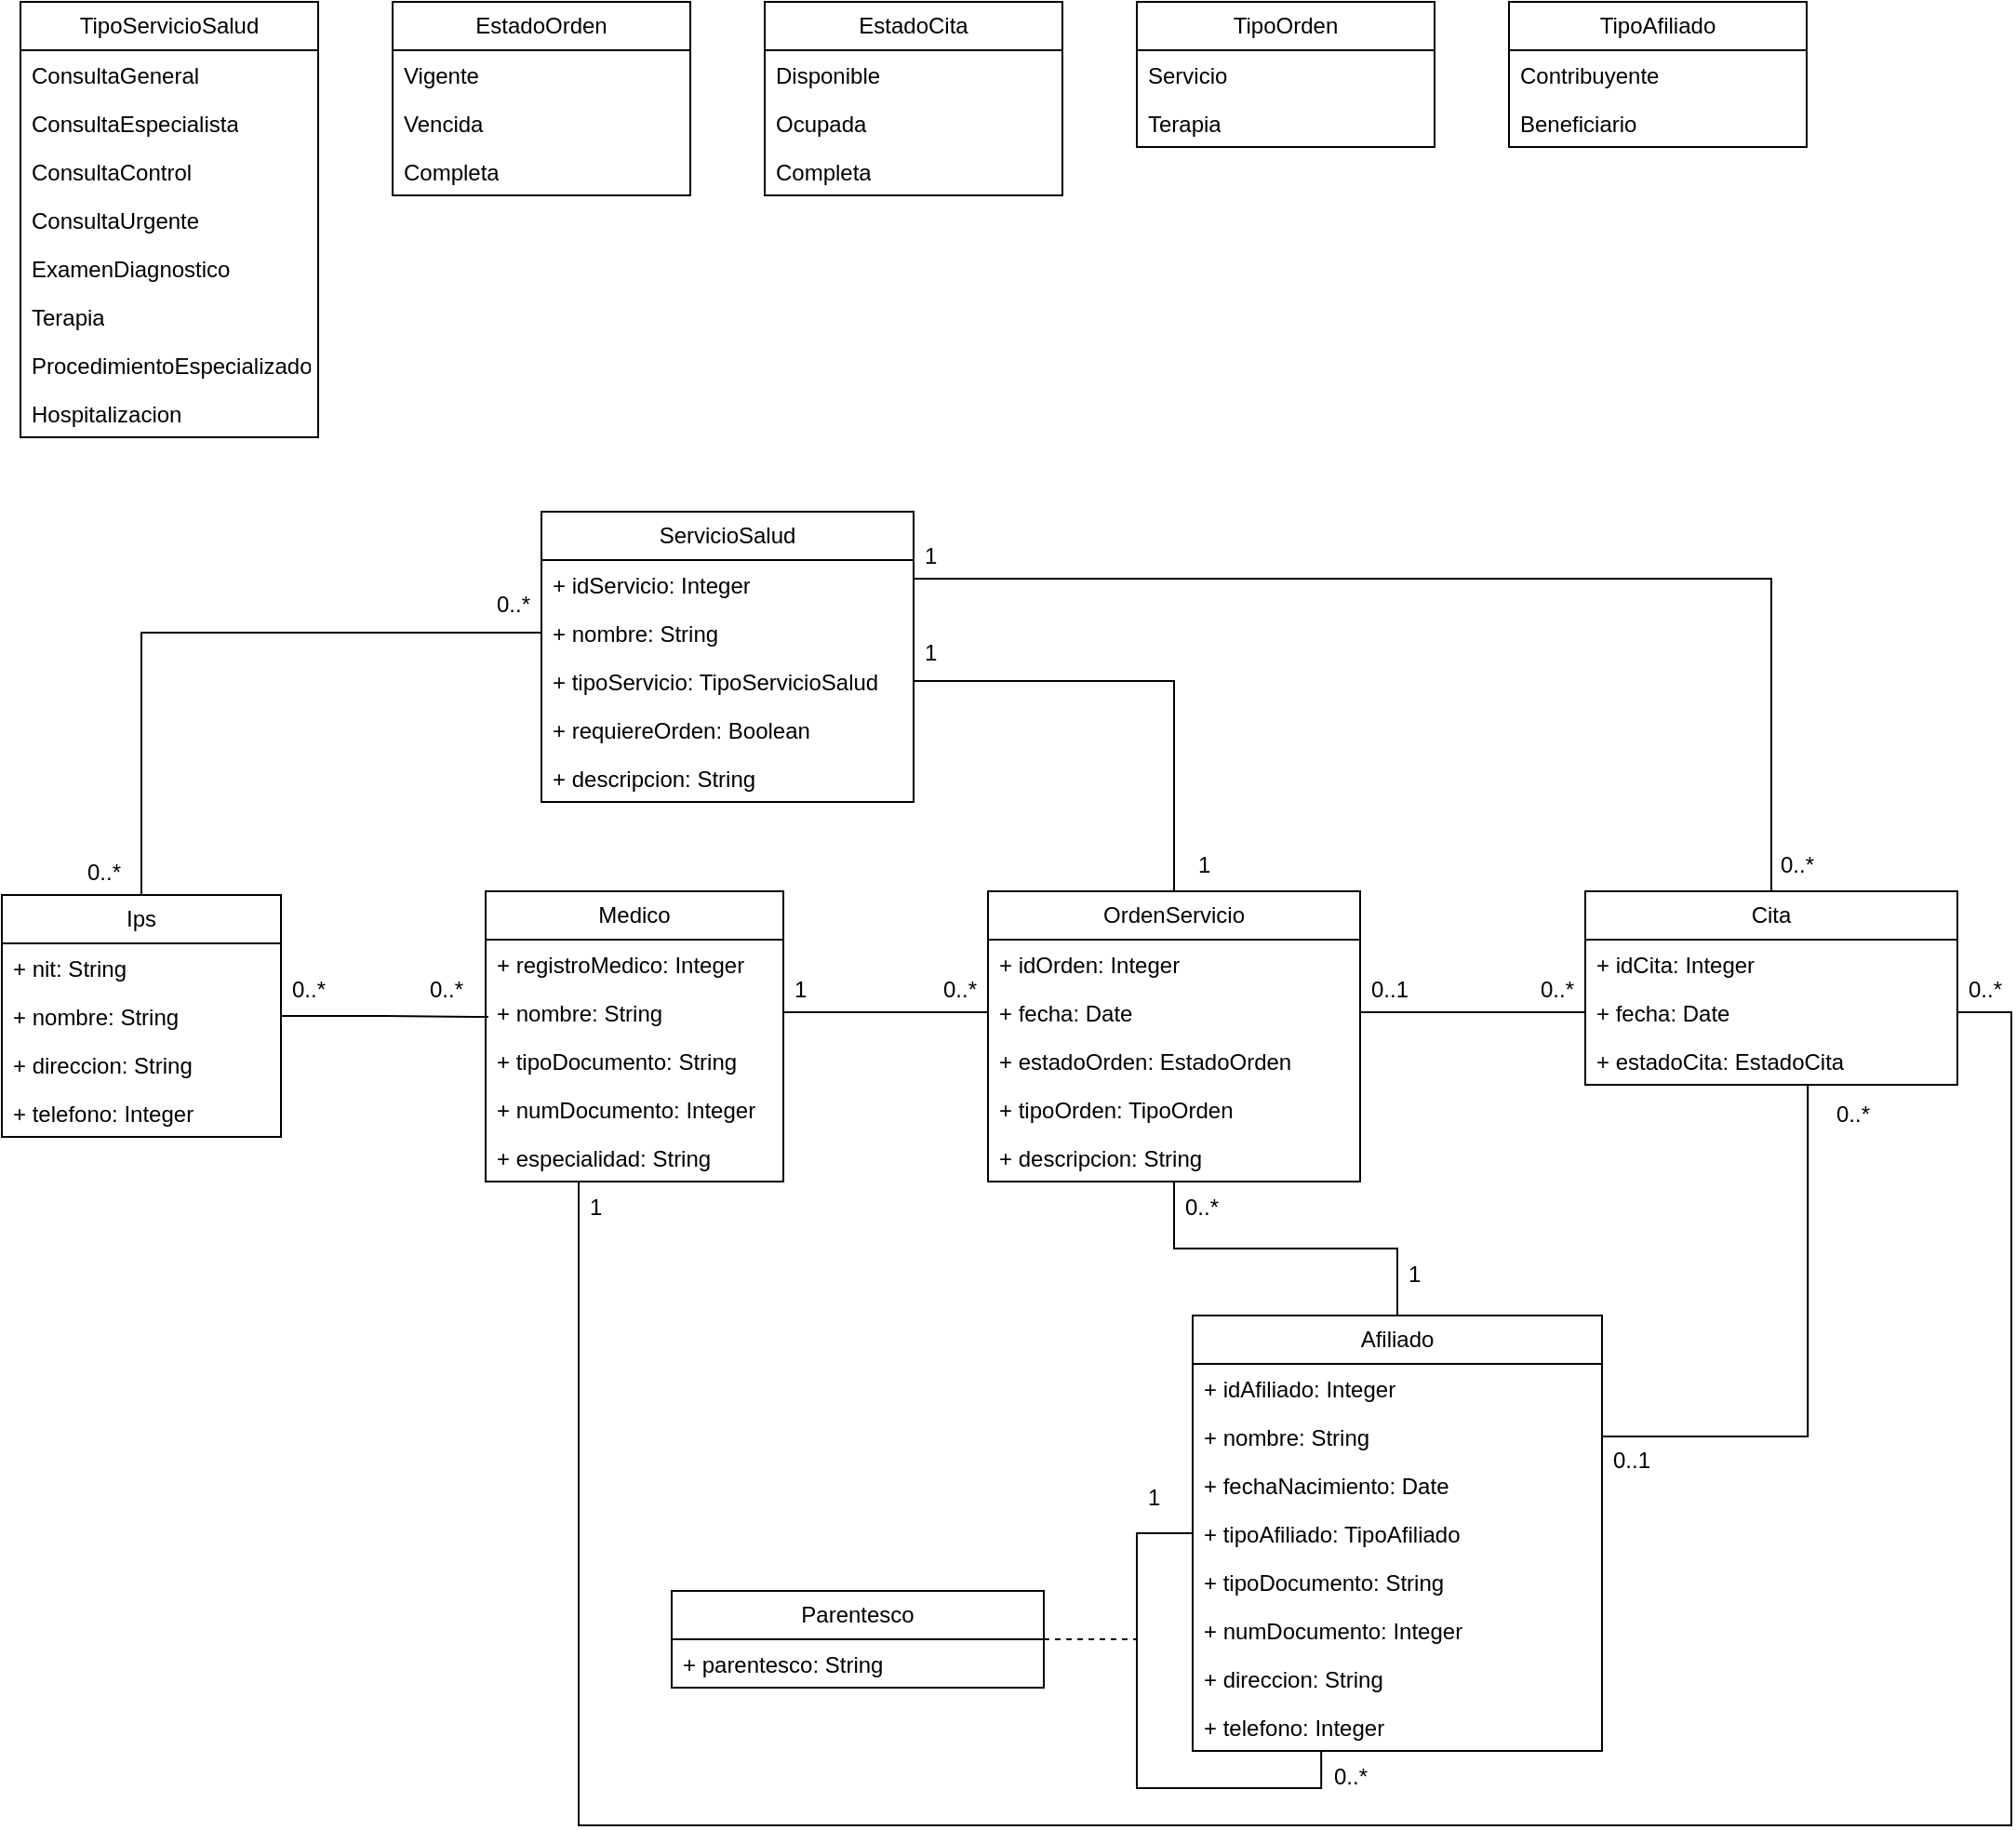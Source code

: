 <mxfile version="26.0.16">
  <diagram id="C5RBs43oDa-KdzZeNtuy" name="Page-1">
    <mxGraphModel dx="2072" dy="2381" grid="1" gridSize="10" guides="1" tooltips="1" connect="1" arrows="1" fold="1" page="1" pageScale="1" pageWidth="827" pageHeight="1169" math="0" shadow="0">
      <root>
        <mxCell id="WIyWlLk6GJQsqaUBKTNV-0" />
        <mxCell id="WIyWlLk6GJQsqaUBKTNV-1" parent="WIyWlLk6GJQsqaUBKTNV-0" />
        <mxCell id="uqADJSDlRD_NchxRe5w8-52" style="edgeStyle=orthogonalEdgeStyle;rounded=0;orthogonalLoop=1;jettySize=auto;html=1;entryX=0;entryY=0.5;entryDx=0;entryDy=0;endArrow=none;startFill=0;" parent="WIyWlLk6GJQsqaUBKTNV-1" source="uqADJSDlRD_NchxRe5w8-0" target="uqADJSDlRD_NchxRe5w8-23" edge="1">
          <mxGeometry relative="1" as="geometry">
            <mxPoint x="400" y="-60" as="targetPoint" />
          </mxGeometry>
        </mxCell>
        <mxCell id="uqADJSDlRD_NchxRe5w8-0" value="Ips" style="swimlane;fontStyle=0;childLayout=stackLayout;horizontal=1;startSize=26;fillColor=none;horizontalStack=0;resizeParent=1;resizeParentMax=0;resizeLast=0;collapsible=1;marginBottom=0;whiteSpace=wrap;html=1;" parent="WIyWlLk6GJQsqaUBKTNV-1" vertex="1">
          <mxGeometry x="190" y="50" width="150" height="130" as="geometry" />
        </mxCell>
        <mxCell id="uqADJSDlRD_NchxRe5w8-4" value="+ nit: String" style="text;strokeColor=none;fillColor=none;align=left;verticalAlign=top;spacingLeft=4;spacingRight=4;overflow=hidden;rotatable=0;points=[[0,0.5],[1,0.5]];portConstraint=eastwest;whiteSpace=wrap;html=1;" parent="uqADJSDlRD_NchxRe5w8-0" vertex="1">
          <mxGeometry y="26" width="150" height="26" as="geometry" />
        </mxCell>
        <mxCell id="uqADJSDlRD_NchxRe5w8-5" value="+ nombre: String" style="text;strokeColor=none;fillColor=none;align=left;verticalAlign=top;spacingLeft=4;spacingRight=4;overflow=hidden;rotatable=0;points=[[0,0.5],[1,0.5]];portConstraint=eastwest;whiteSpace=wrap;html=1;" parent="uqADJSDlRD_NchxRe5w8-0" vertex="1">
          <mxGeometry y="52" width="150" height="26" as="geometry" />
        </mxCell>
        <mxCell id="uqADJSDlRD_NchxRe5w8-6" value="+ direccion: String" style="text;strokeColor=none;fillColor=none;align=left;verticalAlign=top;spacingLeft=4;spacingRight=4;overflow=hidden;rotatable=0;points=[[0,0.5],[1,0.5]];portConstraint=eastwest;whiteSpace=wrap;html=1;" parent="uqADJSDlRD_NchxRe5w8-0" vertex="1">
          <mxGeometry y="78" width="150" height="26" as="geometry" />
        </mxCell>
        <mxCell id="uqADJSDlRD_NchxRe5w8-7" value="+ telefono: Integer" style="text;strokeColor=none;fillColor=none;align=left;verticalAlign=top;spacingLeft=4;spacingRight=4;overflow=hidden;rotatable=0;points=[[0,0.5],[1,0.5]];portConstraint=eastwest;whiteSpace=wrap;html=1;" parent="uqADJSDlRD_NchxRe5w8-0" vertex="1">
          <mxGeometry y="104" width="150" height="26" as="geometry" />
        </mxCell>
        <mxCell id="uqADJSDlRD_NchxRe5w8-61" style="edgeStyle=orthogonalEdgeStyle;rounded=0;orthogonalLoop=1;jettySize=auto;html=1;entryX=1;entryY=0.5;entryDx=0;entryDy=0;endArrow=none;startFill=0;" parent="WIyWlLk6GJQsqaUBKTNV-1" source="uqADJSDlRD_NchxRe5w8-8" target="uqADJSDlRD_NchxRe5w8-28" edge="1">
          <mxGeometry relative="1" as="geometry">
            <Array as="points">
              <mxPoint x="500" y="550" />
              <mxPoint x="1270" y="550" />
              <mxPoint x="1270" y="113" />
            </Array>
          </mxGeometry>
        </mxCell>
        <mxCell id="uqADJSDlRD_NchxRe5w8-8" value="Medico" style="swimlane;fontStyle=0;childLayout=stackLayout;horizontal=1;startSize=26;fillColor=none;horizontalStack=0;resizeParent=1;resizeParentMax=0;resizeLast=0;collapsible=1;marginBottom=0;whiteSpace=wrap;html=1;" parent="WIyWlLk6GJQsqaUBKTNV-1" vertex="1">
          <mxGeometry x="450" y="48" width="160" height="156" as="geometry" />
        </mxCell>
        <mxCell id="uqADJSDlRD_NchxRe5w8-9" value="+ registroMedico: Integer" style="text;strokeColor=none;fillColor=none;align=left;verticalAlign=top;spacingLeft=4;spacingRight=4;overflow=hidden;rotatable=0;points=[[0,0.5],[1,0.5]];portConstraint=eastwest;whiteSpace=wrap;html=1;" parent="uqADJSDlRD_NchxRe5w8-8" vertex="1">
          <mxGeometry y="26" width="160" height="26" as="geometry" />
        </mxCell>
        <mxCell id="uqADJSDlRD_NchxRe5w8-10" value="+ nombre: String" style="text;strokeColor=none;fillColor=none;align=left;verticalAlign=top;spacingLeft=4;spacingRight=4;overflow=hidden;rotatable=0;points=[[0,0.5],[1,0.5]];portConstraint=eastwest;whiteSpace=wrap;html=1;" parent="uqADJSDlRD_NchxRe5w8-8" vertex="1">
          <mxGeometry y="52" width="160" height="26" as="geometry" />
        </mxCell>
        <mxCell id="uqADJSDlRD_NchxRe5w8-11" value="+ tipoDocumento: String" style="text;strokeColor=none;fillColor=none;align=left;verticalAlign=top;spacingLeft=4;spacingRight=4;overflow=hidden;rotatable=0;points=[[0,0.5],[1,0.5]];portConstraint=eastwest;whiteSpace=wrap;html=1;" parent="uqADJSDlRD_NchxRe5w8-8" vertex="1">
          <mxGeometry y="78" width="160" height="26" as="geometry" />
        </mxCell>
        <mxCell id="uqADJSDlRD_NchxRe5w8-12" value="+ numDocumento: Integer" style="text;strokeColor=none;fillColor=none;align=left;verticalAlign=top;spacingLeft=4;spacingRight=4;overflow=hidden;rotatable=0;points=[[0,0.5],[1,0.5]];portConstraint=eastwest;whiteSpace=wrap;html=1;" parent="uqADJSDlRD_NchxRe5w8-8" vertex="1">
          <mxGeometry y="104" width="160" height="26" as="geometry" />
        </mxCell>
        <mxCell id="uqADJSDlRD_NchxRe5w8-13" value="+ especialidad: String" style="text;strokeColor=none;fillColor=none;align=left;verticalAlign=top;spacingLeft=4;spacingRight=4;overflow=hidden;rotatable=0;points=[[0,0.5],[1,0.5]];portConstraint=eastwest;whiteSpace=wrap;html=1;" parent="uqADJSDlRD_NchxRe5w8-8" vertex="1">
          <mxGeometry y="130" width="160" height="26" as="geometry" />
        </mxCell>
        <mxCell id="uqADJSDlRD_NchxRe5w8-59" style="edgeStyle=orthogonalEdgeStyle;rounded=0;orthogonalLoop=1;jettySize=auto;html=1;entryX=0.5;entryY=0;entryDx=0;entryDy=0;endArrow=none;startFill=0;" parent="WIyWlLk6GJQsqaUBKTNV-1" source="uqADJSDlRD_NchxRe5w8-14" target="uqADJSDlRD_NchxRe5w8-32" edge="1">
          <mxGeometry relative="1" as="geometry" />
        </mxCell>
        <mxCell id="uqADJSDlRD_NchxRe5w8-81" style="edgeStyle=orthogonalEdgeStyle;rounded=0;orthogonalLoop=1;jettySize=auto;html=1;entryX=1;entryY=0.5;entryDx=0;entryDy=0;endArrow=none;startFill=0;" parent="WIyWlLk6GJQsqaUBKTNV-1" source="uqADJSDlRD_NchxRe5w8-14" target="uqADJSDlRD_NchxRe5w8-22" edge="1">
          <mxGeometry relative="1" as="geometry" />
        </mxCell>
        <mxCell id="uqADJSDlRD_NchxRe5w8-14" value="OrdenServicio" style="swimlane;fontStyle=0;childLayout=stackLayout;horizontal=1;startSize=26;fillColor=none;horizontalStack=0;resizeParent=1;resizeParentMax=0;resizeLast=0;collapsible=1;marginBottom=0;whiteSpace=wrap;html=1;" parent="WIyWlLk6GJQsqaUBKTNV-1" vertex="1">
          <mxGeometry x="720" y="48" width="200" height="156" as="geometry" />
        </mxCell>
        <mxCell id="uqADJSDlRD_NchxRe5w8-15" value="+ idOrden: Integer" style="text;strokeColor=none;fillColor=none;align=left;verticalAlign=top;spacingLeft=4;spacingRight=4;overflow=hidden;rotatable=0;points=[[0,0.5],[1,0.5]];portConstraint=eastwest;whiteSpace=wrap;html=1;" parent="uqADJSDlRD_NchxRe5w8-14" vertex="1">
          <mxGeometry y="26" width="200" height="26" as="geometry" />
        </mxCell>
        <mxCell id="uqADJSDlRD_NchxRe5w8-16" value="+ fecha: Date" style="text;strokeColor=none;fillColor=none;align=left;verticalAlign=top;spacingLeft=4;spacingRight=4;overflow=hidden;rotatable=0;points=[[0,0.5],[1,0.5]];portConstraint=eastwest;whiteSpace=wrap;html=1;" parent="uqADJSDlRD_NchxRe5w8-14" vertex="1">
          <mxGeometry y="52" width="200" height="26" as="geometry" />
        </mxCell>
        <mxCell id="uqADJSDlRD_NchxRe5w8-17" value="+ estadoOrden: EstadoOrden" style="text;strokeColor=none;fillColor=none;align=left;verticalAlign=top;spacingLeft=4;spacingRight=4;overflow=hidden;rotatable=0;points=[[0,0.5],[1,0.5]];portConstraint=eastwest;whiteSpace=wrap;html=1;" parent="uqADJSDlRD_NchxRe5w8-14" vertex="1">
          <mxGeometry y="78" width="200" height="26" as="geometry" />
        </mxCell>
        <mxCell id="uqADJSDlRD_NchxRe5w8-18" value="+ tipoOrden: TipoOrden" style="text;strokeColor=none;fillColor=none;align=left;verticalAlign=top;spacingLeft=4;spacingRight=4;overflow=hidden;rotatable=0;points=[[0,0.5],[1,0.5]];portConstraint=eastwest;whiteSpace=wrap;html=1;" parent="uqADJSDlRD_NchxRe5w8-14" vertex="1">
          <mxGeometry y="104" width="200" height="26" as="geometry" />
        </mxCell>
        <mxCell id="uqADJSDlRD_NchxRe5w8-19" value="+ descripcion: String" style="text;strokeColor=none;fillColor=none;align=left;verticalAlign=top;spacingLeft=4;spacingRight=4;overflow=hidden;rotatable=0;points=[[0,0.5],[1,0.5]];portConstraint=eastwest;whiteSpace=wrap;html=1;" parent="uqADJSDlRD_NchxRe5w8-14" vertex="1">
          <mxGeometry y="130" width="200" height="26" as="geometry" />
        </mxCell>
        <mxCell id="uqADJSDlRD_NchxRe5w8-20" value="ServicioSalud" style="swimlane;fontStyle=0;childLayout=stackLayout;horizontal=1;startSize=26;fillColor=none;horizontalStack=0;resizeParent=1;resizeParentMax=0;resizeLast=0;collapsible=1;marginBottom=0;whiteSpace=wrap;html=1;" parent="WIyWlLk6GJQsqaUBKTNV-1" vertex="1">
          <mxGeometry x="480" y="-156" width="200" height="156" as="geometry" />
        </mxCell>
        <mxCell id="uqADJSDlRD_NchxRe5w8-21" value="+ idServicio: Integer" style="text;strokeColor=none;fillColor=none;align=left;verticalAlign=top;spacingLeft=4;spacingRight=4;overflow=hidden;rotatable=0;points=[[0,0.5],[1,0.5]];portConstraint=eastwest;whiteSpace=wrap;html=1;" parent="uqADJSDlRD_NchxRe5w8-20" vertex="1">
          <mxGeometry y="26" width="200" height="26" as="geometry" />
        </mxCell>
        <mxCell id="uqADJSDlRD_NchxRe5w8-23" value="+ nombre: String" style="text;strokeColor=none;fillColor=none;align=left;verticalAlign=top;spacingLeft=4;spacingRight=4;overflow=hidden;rotatable=0;points=[[0,0.5],[1,0.5]];portConstraint=eastwest;whiteSpace=wrap;html=1;" parent="uqADJSDlRD_NchxRe5w8-20" vertex="1">
          <mxGeometry y="52" width="200" height="26" as="geometry" />
        </mxCell>
        <mxCell id="uqADJSDlRD_NchxRe5w8-22" value="+ tipoServicio: TipoServicioSalud" style="text;strokeColor=none;fillColor=none;align=left;verticalAlign=top;spacingLeft=4;spacingRight=4;overflow=hidden;rotatable=0;points=[[0,0.5],[1,0.5]];portConstraint=eastwest;whiteSpace=wrap;html=1;" parent="uqADJSDlRD_NchxRe5w8-20" vertex="1">
          <mxGeometry y="78" width="200" height="26" as="geometry" />
        </mxCell>
        <mxCell id="uqADJSDlRD_NchxRe5w8-24" value="+ requiereOrden: Boolean" style="text;strokeColor=none;fillColor=none;align=left;verticalAlign=top;spacingLeft=4;spacingRight=4;overflow=hidden;rotatable=0;points=[[0,0.5],[1,0.5]];portConstraint=eastwest;whiteSpace=wrap;html=1;" parent="uqADJSDlRD_NchxRe5w8-20" vertex="1">
          <mxGeometry y="104" width="200" height="26" as="geometry" />
        </mxCell>
        <mxCell id="uqADJSDlRD_NchxRe5w8-25" value="+ descripcion: String" style="text;strokeColor=none;fillColor=none;align=left;verticalAlign=top;spacingLeft=4;spacingRight=4;overflow=hidden;rotatable=0;points=[[0,0.5],[1,0.5]];portConstraint=eastwest;whiteSpace=wrap;html=1;" parent="uqADJSDlRD_NchxRe5w8-20" vertex="1">
          <mxGeometry y="130" width="200" height="26" as="geometry" />
        </mxCell>
        <mxCell id="uqADJSDlRD_NchxRe5w8-58" style="edgeStyle=orthogonalEdgeStyle;rounded=0;orthogonalLoop=1;jettySize=auto;html=1;endArrow=none;startFill=0;" parent="WIyWlLk6GJQsqaUBKTNV-1" source="uqADJSDlRD_NchxRe5w8-26" edge="1">
          <mxGeometry relative="1" as="geometry">
            <mxPoint x="680" y="-120" as="targetPoint" />
            <Array as="points">
              <mxPoint x="1141" y="-120" />
              <mxPoint x="680" y="-120" />
            </Array>
          </mxGeometry>
        </mxCell>
        <mxCell id="uqADJSDlRD_NchxRe5w8-26" value="Cita" style="swimlane;fontStyle=0;childLayout=stackLayout;horizontal=1;startSize=26;fillColor=none;horizontalStack=0;resizeParent=1;resizeParentMax=0;resizeLast=0;collapsible=1;marginBottom=0;whiteSpace=wrap;html=1;" parent="WIyWlLk6GJQsqaUBKTNV-1" vertex="1">
          <mxGeometry x="1041" y="48" width="200" height="104" as="geometry" />
        </mxCell>
        <mxCell id="uqADJSDlRD_NchxRe5w8-27" value="+ idCita: Integer" style="text;strokeColor=none;fillColor=none;align=left;verticalAlign=top;spacingLeft=4;spacingRight=4;overflow=hidden;rotatable=0;points=[[0,0.5],[1,0.5]];portConstraint=eastwest;whiteSpace=wrap;html=1;" parent="uqADJSDlRD_NchxRe5w8-26" vertex="1">
          <mxGeometry y="26" width="200" height="26" as="geometry" />
        </mxCell>
        <mxCell id="uqADJSDlRD_NchxRe5w8-28" value="+ fecha: Date" style="text;strokeColor=none;fillColor=none;align=left;verticalAlign=top;spacingLeft=4;spacingRight=4;overflow=hidden;rotatable=0;points=[[0,0.5],[1,0.5]];portConstraint=eastwest;whiteSpace=wrap;html=1;" parent="uqADJSDlRD_NchxRe5w8-26" vertex="1">
          <mxGeometry y="52" width="200" height="26" as="geometry" />
        </mxCell>
        <mxCell id="uqADJSDlRD_NchxRe5w8-29" value="+ estadoCita: EstadoCita" style="text;strokeColor=none;fillColor=none;align=left;verticalAlign=top;spacingLeft=4;spacingRight=4;overflow=hidden;rotatable=0;points=[[0,0.5],[1,0.5]];portConstraint=eastwest;whiteSpace=wrap;html=1;" parent="uqADJSDlRD_NchxRe5w8-26" vertex="1">
          <mxGeometry y="78" width="200" height="26" as="geometry" />
        </mxCell>
        <mxCell id="uqADJSDlRD_NchxRe5w8-32" value="Afiliado" style="swimlane;fontStyle=0;childLayout=stackLayout;horizontal=1;startSize=26;fillColor=default;horizontalStack=0;resizeParent=1;resizeParentMax=0;resizeLast=0;collapsible=1;marginBottom=0;whiteSpace=wrap;html=1;" parent="WIyWlLk6GJQsqaUBKTNV-1" vertex="1">
          <mxGeometry x="830" y="276" width="220" height="234" as="geometry" />
        </mxCell>
        <mxCell id="uqADJSDlRD_NchxRe5w8-33" value="+ idAfiliado: Integer" style="text;strokeColor=none;fillColor=none;align=left;verticalAlign=top;spacingLeft=4;spacingRight=4;overflow=hidden;rotatable=0;points=[[0,0.5],[1,0.5]];portConstraint=eastwest;whiteSpace=wrap;html=1;" parent="uqADJSDlRD_NchxRe5w8-32" vertex="1">
          <mxGeometry y="26" width="220" height="26" as="geometry" />
        </mxCell>
        <mxCell id="uqADJSDlRD_NchxRe5w8-36" value="+ nombre: String" style="text;strokeColor=none;fillColor=none;align=left;verticalAlign=top;spacingLeft=4;spacingRight=4;overflow=hidden;rotatable=0;points=[[0,0.5],[1,0.5]];portConstraint=eastwest;whiteSpace=wrap;html=1;" parent="uqADJSDlRD_NchxRe5w8-32" vertex="1">
          <mxGeometry y="52" width="220" height="26" as="geometry" />
        </mxCell>
        <mxCell id="15yB81XK9ugrknijMmUL-0" value="+ fechaNacimiento: Date" style="text;strokeColor=none;fillColor=none;align=left;verticalAlign=top;spacingLeft=4;spacingRight=4;overflow=hidden;rotatable=0;points=[[0,0.5],[1,0.5]];portConstraint=eastwest;whiteSpace=wrap;html=1;" parent="uqADJSDlRD_NchxRe5w8-32" vertex="1">
          <mxGeometry y="78" width="220" height="26" as="geometry" />
        </mxCell>
        <mxCell id="uqADJSDlRD_NchxRe5w8-116" value="+ tipoAfiliado: TipoAfiliado" style="text;strokeColor=none;fillColor=none;align=left;verticalAlign=top;spacingLeft=4;spacingRight=4;overflow=hidden;rotatable=0;points=[[0,0.5],[1,0.5]];portConstraint=eastwest;whiteSpace=wrap;html=1;" parent="uqADJSDlRD_NchxRe5w8-32" vertex="1">
          <mxGeometry y="104" width="220" height="26" as="geometry" />
        </mxCell>
        <mxCell id="uqADJSDlRD_NchxRe5w8-34" value="+ tipoDocumento: String" style="text;strokeColor=none;fillColor=none;align=left;verticalAlign=top;spacingLeft=4;spacingRight=4;overflow=hidden;rotatable=0;points=[[0,0.5],[1,0.5]];portConstraint=eastwest;whiteSpace=wrap;html=1;" parent="uqADJSDlRD_NchxRe5w8-32" vertex="1">
          <mxGeometry y="130" width="220" height="26" as="geometry" />
        </mxCell>
        <mxCell id="uqADJSDlRD_NchxRe5w8-35" value="+ numDocumento: Integer" style="text;strokeColor=none;fillColor=none;align=left;verticalAlign=top;spacingLeft=4;spacingRight=4;overflow=hidden;rotatable=0;points=[[0,0.5],[1,0.5]];portConstraint=eastwest;whiteSpace=wrap;html=1;" parent="uqADJSDlRD_NchxRe5w8-32" vertex="1">
          <mxGeometry y="156" width="220" height="26" as="geometry" />
        </mxCell>
        <mxCell id="uqADJSDlRD_NchxRe5w8-38" value="+ direccion: String" style="text;strokeColor=none;fillColor=none;align=left;verticalAlign=top;spacingLeft=4;spacingRight=4;overflow=hidden;rotatable=0;points=[[0,0.5],[1,0.5]];portConstraint=eastwest;whiteSpace=wrap;html=1;" parent="uqADJSDlRD_NchxRe5w8-32" vertex="1">
          <mxGeometry y="182" width="220" height="26" as="geometry" />
        </mxCell>
        <mxCell id="uqADJSDlRD_NchxRe5w8-39" value="+ telefono: Integer" style="text;strokeColor=none;fillColor=none;align=left;verticalAlign=top;spacingLeft=4;spacingRight=4;overflow=hidden;rotatable=0;points=[[0,0.5],[1,0.5]];portConstraint=eastwest;whiteSpace=wrap;html=1;" parent="uqADJSDlRD_NchxRe5w8-32" vertex="1">
          <mxGeometry y="208" width="220" height="26" as="geometry" />
        </mxCell>
        <mxCell id="uqADJSDlRD_NchxRe5w8-48" style="edgeStyle=orthogonalEdgeStyle;rounded=0;orthogonalLoop=1;jettySize=auto;html=1;entryX=0.314;entryY=1.005;entryDx=0;entryDy=0;entryPerimeter=0;endArrow=none;startFill=0;" parent="uqADJSDlRD_NchxRe5w8-32" source="uqADJSDlRD_NchxRe5w8-34" target="uqADJSDlRD_NchxRe5w8-39" edge="1">
          <mxGeometry relative="1" as="geometry">
            <Array as="points">
              <mxPoint y="117" />
              <mxPoint x="-30" y="117" />
              <mxPoint x="-30" y="254" />
              <mxPoint x="69" y="254" />
            </Array>
          </mxGeometry>
        </mxCell>
        <mxCell id="uqADJSDlRD_NchxRe5w8-49" style="edgeStyle=orthogonalEdgeStyle;rounded=0;orthogonalLoop=1;jettySize=auto;html=1;dashed=1;endArrow=none;startFill=0;" parent="WIyWlLk6GJQsqaUBKTNV-1" source="uqADJSDlRD_NchxRe5w8-40" edge="1">
          <mxGeometry relative="1" as="geometry">
            <mxPoint x="800" y="450" as="targetPoint" />
          </mxGeometry>
        </mxCell>
        <mxCell id="uqADJSDlRD_NchxRe5w8-40" value="Parentesco" style="swimlane;fontStyle=0;childLayout=stackLayout;horizontal=1;startSize=26;fillColor=none;horizontalStack=0;resizeParent=1;resizeParentMax=0;resizeLast=0;collapsible=1;marginBottom=0;whiteSpace=wrap;html=1;" parent="WIyWlLk6GJQsqaUBKTNV-1" vertex="1">
          <mxGeometry x="550" y="424" width="200" height="52" as="geometry" />
        </mxCell>
        <mxCell id="uqADJSDlRD_NchxRe5w8-41" value="+ parentesco: String" style="text;strokeColor=none;fillColor=none;align=left;verticalAlign=top;spacingLeft=4;spacingRight=4;overflow=hidden;rotatable=0;points=[[0,0.5],[1,0.5]];portConstraint=eastwest;whiteSpace=wrap;html=1;" parent="uqADJSDlRD_NchxRe5w8-40" vertex="1">
          <mxGeometry y="26" width="200" height="26" as="geometry" />
        </mxCell>
        <mxCell id="uqADJSDlRD_NchxRe5w8-51" style="edgeStyle=orthogonalEdgeStyle;rounded=0;orthogonalLoop=1;jettySize=auto;html=1;entryX=0.009;entryY=0.597;entryDx=0;entryDy=0;entryPerimeter=0;endArrow=none;startFill=0;" parent="WIyWlLk6GJQsqaUBKTNV-1" source="uqADJSDlRD_NchxRe5w8-5" target="uqADJSDlRD_NchxRe5w8-10" edge="1">
          <mxGeometry relative="1" as="geometry" />
        </mxCell>
        <mxCell id="uqADJSDlRD_NchxRe5w8-56" style="edgeStyle=orthogonalEdgeStyle;rounded=0;orthogonalLoop=1;jettySize=auto;html=1;entryX=0;entryY=0.5;entryDx=0;entryDy=0;endArrow=none;startFill=0;" parent="WIyWlLk6GJQsqaUBKTNV-1" source="uqADJSDlRD_NchxRe5w8-10" target="uqADJSDlRD_NchxRe5w8-16" edge="1">
          <mxGeometry relative="1" as="geometry" />
        </mxCell>
        <mxCell id="uqADJSDlRD_NchxRe5w8-57" style="edgeStyle=orthogonalEdgeStyle;rounded=0;orthogonalLoop=1;jettySize=auto;html=1;entryX=0;entryY=0.5;entryDx=0;entryDy=0;endArrow=none;startFill=0;" parent="WIyWlLk6GJQsqaUBKTNV-1" source="uqADJSDlRD_NchxRe5w8-16" target="uqADJSDlRD_NchxRe5w8-28" edge="1">
          <mxGeometry relative="1" as="geometry" />
        </mxCell>
        <mxCell id="uqADJSDlRD_NchxRe5w8-60" style="edgeStyle=orthogonalEdgeStyle;rounded=0;orthogonalLoop=1;jettySize=auto;html=1;entryX=0.598;entryY=0.995;entryDx=0;entryDy=0;entryPerimeter=0;endArrow=none;startFill=0;" parent="WIyWlLk6GJQsqaUBKTNV-1" source="uqADJSDlRD_NchxRe5w8-36" target="uqADJSDlRD_NchxRe5w8-29" edge="1">
          <mxGeometry relative="1" as="geometry" />
        </mxCell>
        <mxCell id="uqADJSDlRD_NchxRe5w8-62" value="0..*" style="text;strokeColor=none;fillColor=none;align=left;verticalAlign=top;spacingLeft=4;spacingRight=4;overflow=hidden;rotatable=0;points=[[0,0.5],[1,0.5]];portConstraint=eastwest;whiteSpace=wrap;html=1;" parent="WIyWlLk6GJQsqaUBKTNV-1" vertex="1">
          <mxGeometry x="340" y="87" width="30" height="26" as="geometry" />
        </mxCell>
        <mxCell id="uqADJSDlRD_NchxRe5w8-70" value="0..*" style="text;strokeColor=none;fillColor=none;align=left;verticalAlign=top;spacingLeft=4;spacingRight=4;overflow=hidden;rotatable=0;points=[[0,0.5],[1,0.5]];portConstraint=eastwest;whiteSpace=wrap;html=1;" parent="WIyWlLk6GJQsqaUBKTNV-1" vertex="1">
          <mxGeometry x="414" y="87" width="30" height="26" as="geometry" />
        </mxCell>
        <mxCell id="uqADJSDlRD_NchxRe5w8-71" value="0..*" style="text;strokeColor=none;fillColor=none;align=left;verticalAlign=top;spacingLeft=4;spacingRight=4;overflow=hidden;rotatable=0;points=[[0,0.5],[1,0.5]];portConstraint=eastwest;whiteSpace=wrap;html=1;" parent="WIyWlLk6GJQsqaUBKTNV-1" vertex="1">
          <mxGeometry x="690" y="87" width="30" height="26" as="geometry" />
        </mxCell>
        <mxCell id="uqADJSDlRD_NchxRe5w8-72" value="1" style="text;strokeColor=none;fillColor=none;align=left;verticalAlign=top;spacingLeft=4;spacingRight=4;overflow=hidden;rotatable=0;points=[[0,0.5],[1,0.5]];portConstraint=eastwest;whiteSpace=wrap;html=1;" parent="WIyWlLk6GJQsqaUBKTNV-1" vertex="1">
          <mxGeometry x="610" y="87" width="30" height="26" as="geometry" />
        </mxCell>
        <mxCell id="uqADJSDlRD_NchxRe5w8-73" value="0..*" style="text;strokeColor=none;fillColor=none;align=left;verticalAlign=top;spacingLeft=4;spacingRight=4;overflow=hidden;rotatable=0;points=[[0,0.5],[1,0.5]];portConstraint=eastwest;whiteSpace=wrap;html=1;" parent="WIyWlLk6GJQsqaUBKTNV-1" vertex="1">
          <mxGeometry x="1011" y="87" width="30" height="26" as="geometry" />
        </mxCell>
        <mxCell id="uqADJSDlRD_NchxRe5w8-74" value="0..1" style="text;strokeColor=none;fillColor=none;align=left;verticalAlign=top;spacingLeft=4;spacingRight=4;overflow=hidden;rotatable=0;points=[[0,0.5],[1,0.5]];portConstraint=eastwest;whiteSpace=wrap;html=1;" parent="WIyWlLk6GJQsqaUBKTNV-1" vertex="1">
          <mxGeometry x="920" y="87" width="30" height="26" as="geometry" />
        </mxCell>
        <mxCell id="uqADJSDlRD_NchxRe5w8-75" value="0..*" style="text;strokeColor=none;fillColor=none;align=left;verticalAlign=top;spacingLeft=4;spacingRight=4;overflow=hidden;rotatable=0;points=[[0,0.5],[1,0.5]];portConstraint=eastwest;whiteSpace=wrap;html=1;" parent="WIyWlLk6GJQsqaUBKTNV-1" vertex="1">
          <mxGeometry x="450" y="-120" width="30" height="26" as="geometry" />
        </mxCell>
        <mxCell id="uqADJSDlRD_NchxRe5w8-76" value="0..*" style="text;strokeColor=none;fillColor=none;align=left;verticalAlign=top;spacingLeft=4;spacingRight=4;overflow=hidden;rotatable=0;points=[[0,0.5],[1,0.5]];portConstraint=eastwest;whiteSpace=wrap;html=1;" parent="WIyWlLk6GJQsqaUBKTNV-1" vertex="1">
          <mxGeometry x="230" y="24" width="30" height="26" as="geometry" />
        </mxCell>
        <mxCell id="uqADJSDlRD_NchxRe5w8-77" value="1" style="text;strokeColor=none;fillColor=none;align=left;verticalAlign=top;spacingLeft=4;spacingRight=4;overflow=hidden;rotatable=0;points=[[0,0.5],[1,0.5]];portConstraint=eastwest;whiteSpace=wrap;html=1;" parent="WIyWlLk6GJQsqaUBKTNV-1" vertex="1">
          <mxGeometry x="827" y="20" width="30" height="26" as="geometry" />
        </mxCell>
        <mxCell id="uqADJSDlRD_NchxRe5w8-78" value="1" style="text;strokeColor=none;fillColor=none;align=left;verticalAlign=top;spacingLeft=4;spacingRight=4;overflow=hidden;rotatable=0;points=[[0,0.5],[1,0.5]];portConstraint=eastwest;whiteSpace=wrap;html=1;" parent="WIyWlLk6GJQsqaUBKTNV-1" vertex="1">
          <mxGeometry x="680" y="-94" width="30" height="26" as="geometry" />
        </mxCell>
        <mxCell id="uqADJSDlRD_NchxRe5w8-79" value="0..*" style="text;strokeColor=none;fillColor=none;align=left;verticalAlign=top;spacingLeft=4;spacingRight=4;overflow=hidden;rotatable=0;points=[[0,0.5],[1,0.5]];portConstraint=eastwest;whiteSpace=wrap;html=1;" parent="WIyWlLk6GJQsqaUBKTNV-1" vertex="1">
          <mxGeometry x="1140" y="20" width="30" height="26" as="geometry" />
        </mxCell>
        <mxCell id="uqADJSDlRD_NchxRe5w8-80" value="1" style="text;strokeColor=none;fillColor=none;align=left;verticalAlign=top;spacingLeft=4;spacingRight=4;overflow=hidden;rotatable=0;points=[[0,0.5],[1,0.5]];portConstraint=eastwest;whiteSpace=wrap;html=1;" parent="WIyWlLk6GJQsqaUBKTNV-1" vertex="1">
          <mxGeometry x="680" y="-146" width="30" height="26" as="geometry" />
        </mxCell>
        <mxCell id="uqADJSDlRD_NchxRe5w8-82" value="0..*" style="text;strokeColor=none;fillColor=none;align=left;verticalAlign=top;spacingLeft=4;spacingRight=4;overflow=hidden;rotatable=0;points=[[0,0.5],[1,0.5]];portConstraint=eastwest;whiteSpace=wrap;html=1;" parent="WIyWlLk6GJQsqaUBKTNV-1" vertex="1">
          <mxGeometry x="820" y="204" width="30" height="26" as="geometry" />
        </mxCell>
        <mxCell id="uqADJSDlRD_NchxRe5w8-83" value="1" style="text;strokeColor=none;fillColor=none;align=left;verticalAlign=top;spacingLeft=4;spacingRight=4;overflow=hidden;rotatable=0;points=[[0,0.5],[1,0.5]];portConstraint=eastwest;whiteSpace=wrap;html=1;" parent="WIyWlLk6GJQsqaUBKTNV-1" vertex="1">
          <mxGeometry x="940" y="240" width="30" height="26" as="geometry" />
        </mxCell>
        <mxCell id="uqADJSDlRD_NchxRe5w8-84" value="0..*" style="text;strokeColor=none;fillColor=none;align=left;verticalAlign=top;spacingLeft=4;spacingRight=4;overflow=hidden;rotatable=0;points=[[0,0.5],[1,0.5]];portConstraint=eastwest;whiteSpace=wrap;html=1;" parent="WIyWlLk6GJQsqaUBKTNV-1" vertex="1">
          <mxGeometry x="1170" y="154" width="30" height="26" as="geometry" />
        </mxCell>
        <mxCell id="uqADJSDlRD_NchxRe5w8-85" value="0..1" style="text;strokeColor=none;fillColor=none;align=left;verticalAlign=top;spacingLeft=4;spacingRight=4;overflow=hidden;rotatable=0;points=[[0,0.5],[1,0.5]];portConstraint=eastwest;whiteSpace=wrap;html=1;" parent="WIyWlLk6GJQsqaUBKTNV-1" vertex="1">
          <mxGeometry x="1050" y="340" width="30" height="26" as="geometry" />
        </mxCell>
        <mxCell id="uqADJSDlRD_NchxRe5w8-86" value="0..*" style="text;strokeColor=none;fillColor=none;align=left;verticalAlign=top;spacingLeft=4;spacingRight=4;overflow=hidden;rotatable=0;points=[[0,0.5],[1,0.5]];portConstraint=eastwest;whiteSpace=wrap;html=1;" parent="WIyWlLk6GJQsqaUBKTNV-1" vertex="1">
          <mxGeometry x="900" y="510" width="30" height="26" as="geometry" />
        </mxCell>
        <mxCell id="uqADJSDlRD_NchxRe5w8-87" value="1" style="text;strokeColor=none;fillColor=none;align=left;verticalAlign=top;spacingLeft=4;spacingRight=4;overflow=hidden;rotatable=0;points=[[0,0.5],[1,0.5]];portConstraint=eastwest;whiteSpace=wrap;html=1;" parent="WIyWlLk6GJQsqaUBKTNV-1" vertex="1">
          <mxGeometry x="800" y="360" width="30" height="26" as="geometry" />
        </mxCell>
        <mxCell id="uqADJSDlRD_NchxRe5w8-88" value="1" style="text;strokeColor=none;fillColor=none;align=left;verticalAlign=top;spacingLeft=4;spacingRight=4;overflow=hidden;rotatable=0;points=[[0,0.5],[1,0.5]];portConstraint=eastwest;whiteSpace=wrap;html=1;" parent="WIyWlLk6GJQsqaUBKTNV-1" vertex="1">
          <mxGeometry x="500" y="204" width="30" height="26" as="geometry" />
        </mxCell>
        <mxCell id="uqADJSDlRD_NchxRe5w8-89" value="0..*" style="text;strokeColor=none;fillColor=none;align=left;verticalAlign=top;spacingLeft=4;spacingRight=4;overflow=hidden;rotatable=0;points=[[0,0.5],[1,0.5]];portConstraint=eastwest;whiteSpace=wrap;html=1;" parent="WIyWlLk6GJQsqaUBKTNV-1" vertex="1">
          <mxGeometry x="1241" y="87" width="30" height="26" as="geometry" />
        </mxCell>
        <mxCell id="uqADJSDlRD_NchxRe5w8-90" value="&lt;span style=&quot;text-align: left;&quot;&gt;TipoServicioSalud&lt;/span&gt;" style="swimlane;fontStyle=0;childLayout=stackLayout;horizontal=1;startSize=26;fillColor=none;horizontalStack=0;resizeParent=1;resizeParentMax=0;resizeLast=0;collapsible=1;marginBottom=0;whiteSpace=wrap;html=1;" parent="WIyWlLk6GJQsqaUBKTNV-1" vertex="1">
          <mxGeometry x="200" y="-430" width="160" height="234" as="geometry" />
        </mxCell>
        <mxCell id="uqADJSDlRD_NchxRe5w8-91" value="ConsultaGeneral" style="text;strokeColor=none;fillColor=none;align=left;verticalAlign=top;spacingLeft=4;spacingRight=4;overflow=hidden;rotatable=0;points=[[0,0.5],[1,0.5]];portConstraint=eastwest;whiteSpace=wrap;html=1;" parent="uqADJSDlRD_NchxRe5w8-90" vertex="1">
          <mxGeometry y="26" width="160" height="26" as="geometry" />
        </mxCell>
        <mxCell id="uqADJSDlRD_NchxRe5w8-92" value="ConsultaEspecialista" style="text;strokeColor=none;fillColor=none;align=left;verticalAlign=top;spacingLeft=4;spacingRight=4;overflow=hidden;rotatable=0;points=[[0,0.5],[1,0.5]];portConstraint=eastwest;whiteSpace=wrap;html=1;" parent="uqADJSDlRD_NchxRe5w8-90" vertex="1">
          <mxGeometry y="52" width="160" height="26" as="geometry" />
        </mxCell>
        <mxCell id="uqADJSDlRD_NchxRe5w8-93" value="ConsultaControl" style="text;strokeColor=none;fillColor=none;align=left;verticalAlign=top;spacingLeft=4;spacingRight=4;overflow=hidden;rotatable=0;points=[[0,0.5],[1,0.5]];portConstraint=eastwest;whiteSpace=wrap;html=1;" parent="uqADJSDlRD_NchxRe5w8-90" vertex="1">
          <mxGeometry y="78" width="160" height="26" as="geometry" />
        </mxCell>
        <mxCell id="uqADJSDlRD_NchxRe5w8-94" value="ConsultaUrgente" style="text;strokeColor=none;fillColor=none;align=left;verticalAlign=top;spacingLeft=4;spacingRight=4;overflow=hidden;rotatable=0;points=[[0,0.5],[1,0.5]];portConstraint=eastwest;whiteSpace=wrap;html=1;" parent="uqADJSDlRD_NchxRe5w8-90" vertex="1">
          <mxGeometry y="104" width="160" height="26" as="geometry" />
        </mxCell>
        <mxCell id="uqADJSDlRD_NchxRe5w8-95" value="ExamenDiagnostico" style="text;strokeColor=none;fillColor=none;align=left;verticalAlign=top;spacingLeft=4;spacingRight=4;overflow=hidden;rotatable=0;points=[[0,0.5],[1,0.5]];portConstraint=eastwest;whiteSpace=wrap;html=1;" parent="uqADJSDlRD_NchxRe5w8-90" vertex="1">
          <mxGeometry y="130" width="160" height="26" as="geometry" />
        </mxCell>
        <mxCell id="uqADJSDlRD_NchxRe5w8-96" value="Terapia" style="text;strokeColor=none;fillColor=none;align=left;verticalAlign=top;spacingLeft=4;spacingRight=4;overflow=hidden;rotatable=0;points=[[0,0.5],[1,0.5]];portConstraint=eastwest;whiteSpace=wrap;html=1;" parent="uqADJSDlRD_NchxRe5w8-90" vertex="1">
          <mxGeometry y="156" width="160" height="26" as="geometry" />
        </mxCell>
        <mxCell id="uqADJSDlRD_NchxRe5w8-97" value="ProcedimientoEspecializado" style="text;strokeColor=none;fillColor=none;align=left;verticalAlign=top;spacingLeft=4;spacingRight=4;overflow=hidden;rotatable=0;points=[[0,0.5],[1,0.5]];portConstraint=eastwest;whiteSpace=wrap;html=1;" parent="uqADJSDlRD_NchxRe5w8-90" vertex="1">
          <mxGeometry y="182" width="160" height="26" as="geometry" />
        </mxCell>
        <mxCell id="uqADJSDlRD_NchxRe5w8-98" value="Hospitalizacion" style="text;strokeColor=none;fillColor=none;align=left;verticalAlign=top;spacingLeft=4;spacingRight=4;overflow=hidden;rotatable=0;points=[[0,0.5],[1,0.5]];portConstraint=eastwest;whiteSpace=wrap;html=1;" parent="uqADJSDlRD_NchxRe5w8-90" vertex="1">
          <mxGeometry y="208" width="160" height="26" as="geometry" />
        </mxCell>
        <mxCell id="uqADJSDlRD_NchxRe5w8-99" value="&lt;span style=&quot;text-align: left;&quot;&gt;EstadoOrden&lt;/span&gt;" style="swimlane;fontStyle=0;childLayout=stackLayout;horizontal=1;startSize=26;fillColor=none;horizontalStack=0;resizeParent=1;resizeParentMax=0;resizeLast=0;collapsible=1;marginBottom=0;whiteSpace=wrap;html=1;" parent="WIyWlLk6GJQsqaUBKTNV-1" vertex="1">
          <mxGeometry x="400" y="-430" width="160" height="104" as="geometry" />
        </mxCell>
        <mxCell id="uqADJSDlRD_NchxRe5w8-100" value="Vigente" style="text;strokeColor=none;fillColor=none;align=left;verticalAlign=top;spacingLeft=4;spacingRight=4;overflow=hidden;rotatable=0;points=[[0,0.5],[1,0.5]];portConstraint=eastwest;whiteSpace=wrap;html=1;" parent="uqADJSDlRD_NchxRe5w8-99" vertex="1">
          <mxGeometry y="26" width="160" height="26" as="geometry" />
        </mxCell>
        <mxCell id="uqADJSDlRD_NchxRe5w8-101" value="Vencida" style="text;strokeColor=none;fillColor=none;align=left;verticalAlign=top;spacingLeft=4;spacingRight=4;overflow=hidden;rotatable=0;points=[[0,0.5],[1,0.5]];portConstraint=eastwest;whiteSpace=wrap;html=1;" parent="uqADJSDlRD_NchxRe5w8-99" vertex="1">
          <mxGeometry y="52" width="160" height="26" as="geometry" />
        </mxCell>
        <mxCell id="uqADJSDlRD_NchxRe5w8-102" value="Completa" style="text;strokeColor=none;fillColor=none;align=left;verticalAlign=top;spacingLeft=4;spacingRight=4;overflow=hidden;rotatable=0;points=[[0,0.5],[1,0.5]];portConstraint=eastwest;whiteSpace=wrap;html=1;" parent="uqADJSDlRD_NchxRe5w8-99" vertex="1">
          <mxGeometry y="78" width="160" height="26" as="geometry" />
        </mxCell>
        <mxCell id="uqADJSDlRD_NchxRe5w8-108" value="&lt;span style=&quot;text-align: left;&quot;&gt;EstadoCita&lt;/span&gt;" style="swimlane;fontStyle=0;childLayout=stackLayout;horizontal=1;startSize=26;fillColor=none;horizontalStack=0;resizeParent=1;resizeParentMax=0;resizeLast=0;collapsible=1;marginBottom=0;whiteSpace=wrap;html=1;" parent="WIyWlLk6GJQsqaUBKTNV-1" vertex="1">
          <mxGeometry x="600" y="-430" width="160" height="104" as="geometry" />
        </mxCell>
        <mxCell id="uqADJSDlRD_NchxRe5w8-109" value="Disponible" style="text;strokeColor=none;fillColor=none;align=left;verticalAlign=top;spacingLeft=4;spacingRight=4;overflow=hidden;rotatable=0;points=[[0,0.5],[1,0.5]];portConstraint=eastwest;whiteSpace=wrap;html=1;" parent="uqADJSDlRD_NchxRe5w8-108" vertex="1">
          <mxGeometry y="26" width="160" height="26" as="geometry" />
        </mxCell>
        <mxCell id="uqADJSDlRD_NchxRe5w8-110" value="Ocupada" style="text;strokeColor=none;fillColor=none;align=left;verticalAlign=top;spacingLeft=4;spacingRight=4;overflow=hidden;rotatable=0;points=[[0,0.5],[1,0.5]];portConstraint=eastwest;whiteSpace=wrap;html=1;" parent="uqADJSDlRD_NchxRe5w8-108" vertex="1">
          <mxGeometry y="52" width="160" height="26" as="geometry" />
        </mxCell>
        <mxCell id="uqADJSDlRD_NchxRe5w8-111" value="Completa" style="text;strokeColor=none;fillColor=none;align=left;verticalAlign=top;spacingLeft=4;spacingRight=4;overflow=hidden;rotatable=0;points=[[0,0.5],[1,0.5]];portConstraint=eastwest;whiteSpace=wrap;html=1;" parent="uqADJSDlRD_NchxRe5w8-108" vertex="1">
          <mxGeometry y="78" width="160" height="26" as="geometry" />
        </mxCell>
        <mxCell id="uqADJSDlRD_NchxRe5w8-112" value="&lt;span style=&quot;text-align: left;&quot;&gt;TipoOrden&lt;/span&gt;" style="swimlane;fontStyle=0;childLayout=stackLayout;horizontal=1;startSize=26;fillColor=none;horizontalStack=0;resizeParent=1;resizeParentMax=0;resizeLast=0;collapsible=1;marginBottom=0;whiteSpace=wrap;html=1;" parent="WIyWlLk6GJQsqaUBKTNV-1" vertex="1">
          <mxGeometry x="800" y="-430" width="160" height="78" as="geometry" />
        </mxCell>
        <mxCell id="uqADJSDlRD_NchxRe5w8-113" value="Servicio" style="text;strokeColor=none;fillColor=none;align=left;verticalAlign=top;spacingLeft=4;spacingRight=4;overflow=hidden;rotatable=0;points=[[0,0.5],[1,0.5]];portConstraint=eastwest;whiteSpace=wrap;html=1;" parent="uqADJSDlRD_NchxRe5w8-112" vertex="1">
          <mxGeometry y="26" width="160" height="26" as="geometry" />
        </mxCell>
        <mxCell id="uqADJSDlRD_NchxRe5w8-114" value="Terapia" style="text;strokeColor=none;fillColor=none;align=left;verticalAlign=top;spacingLeft=4;spacingRight=4;overflow=hidden;rotatable=0;points=[[0,0.5],[1,0.5]];portConstraint=eastwest;whiteSpace=wrap;html=1;" parent="uqADJSDlRD_NchxRe5w8-112" vertex="1">
          <mxGeometry y="52" width="160" height="26" as="geometry" />
        </mxCell>
        <mxCell id="uqADJSDlRD_NchxRe5w8-117" value="&lt;span style=&quot;text-align: left;&quot;&gt;TipoAfiliado&lt;/span&gt;" style="swimlane;fontStyle=0;childLayout=stackLayout;horizontal=1;startSize=26;fillColor=none;horizontalStack=0;resizeParent=1;resizeParentMax=0;resizeLast=0;collapsible=1;marginBottom=0;whiteSpace=wrap;html=1;" parent="WIyWlLk6GJQsqaUBKTNV-1" vertex="1">
          <mxGeometry x="1000" y="-430" width="160" height="78" as="geometry" />
        </mxCell>
        <mxCell id="uqADJSDlRD_NchxRe5w8-118" value="Contribuyente" style="text;strokeColor=none;fillColor=none;align=left;verticalAlign=top;spacingLeft=4;spacingRight=4;overflow=hidden;rotatable=0;points=[[0,0.5],[1,0.5]];portConstraint=eastwest;whiteSpace=wrap;html=1;" parent="uqADJSDlRD_NchxRe5w8-117" vertex="1">
          <mxGeometry y="26" width="160" height="26" as="geometry" />
        </mxCell>
        <mxCell id="uqADJSDlRD_NchxRe5w8-119" value="Beneficiario" style="text;strokeColor=none;fillColor=none;align=left;verticalAlign=top;spacingLeft=4;spacingRight=4;overflow=hidden;rotatable=0;points=[[0,0.5],[1,0.5]];portConstraint=eastwest;whiteSpace=wrap;html=1;" parent="uqADJSDlRD_NchxRe5w8-117" vertex="1">
          <mxGeometry y="52" width="160" height="26" as="geometry" />
        </mxCell>
      </root>
    </mxGraphModel>
  </diagram>
</mxfile>
